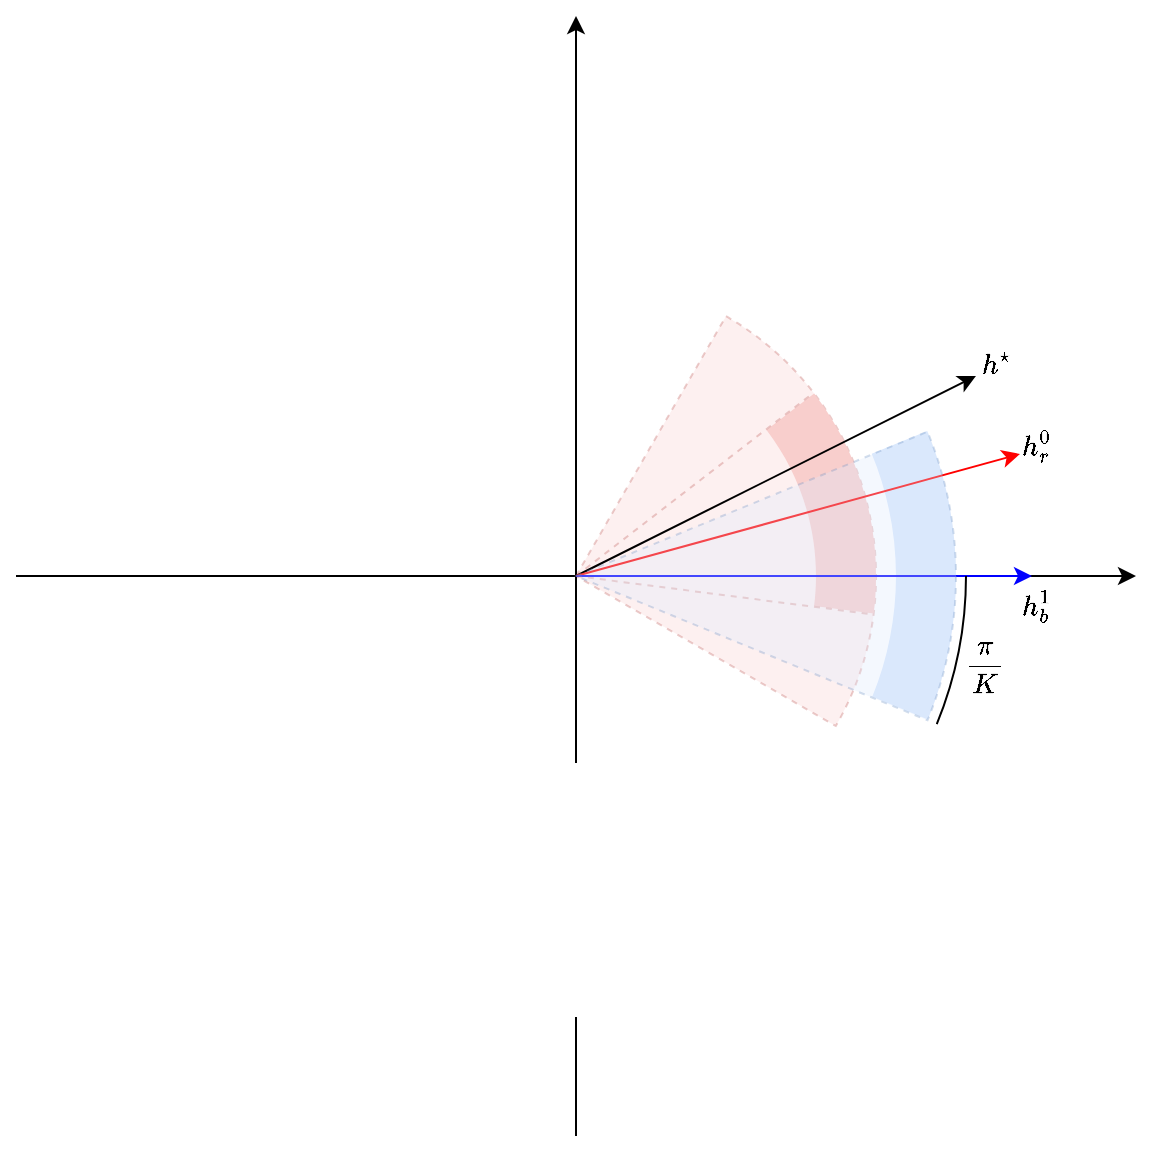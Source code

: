 <mxfile version="20.0.3" type="github">
  <diagram id="85g586EzvK8vTw8IZWv8" name="Page-1">
    <mxGraphModel dx="738" dy="409" grid="1" gridSize="10" guides="1" tooltips="1" connect="1" arrows="1" fold="1" page="1" pageScale="1" pageWidth="827" pageHeight="1169" math="1" shadow="0">
      <root>
        <mxCell id="0" />
        <mxCell id="1" parent="0" />
        <mxCell id="PyO2Ggy3WTRFLJfQddXv-44" value="" style="verticalLabelPosition=bottom;verticalAlign=top;html=1;shape=mxgraph.basic.pie;startAngle=0.125;endAngle=0.375;shadow=0;fillColor=#f8cecc;strokeColor=#b85450;dashed=1;rotation=-15;opacity=30;" vertex="1" parent="1">
          <mxGeometry x="290" y="250" width="300" height="300" as="geometry" />
        </mxCell>
        <mxCell id="PyO2Ggy3WTRFLJfQddXv-4" value="" style="endArrow=classic;html=1;rounded=0;" edge="1" parent="1">
          <mxGeometry width="50" height="50" relative="1" as="geometry">
            <mxPoint x="160" y="400" as="sourcePoint" />
            <mxPoint x="720" y="400" as="targetPoint" />
          </mxGeometry>
        </mxCell>
        <mxCell id="PyO2Ggy3WTRFLJfQddXv-5" value="" style="endArrow=classic;html=1;rounded=0;" edge="1" parent="1">
          <mxGeometry width="50" height="50" relative="1" as="geometry">
            <mxPoint x="440" y="680" as="sourcePoint" />
            <mxPoint x="440" y="120" as="targetPoint" />
          </mxGeometry>
        </mxCell>
        <mxCell id="PyO2Ggy3WTRFLJfQddXv-22" value="$$h^\star$$" style="text;html=1;strokeColor=none;fillColor=none;align=center;verticalAlign=middle;whiteSpace=wrap;rounded=0;shadow=0;dashed=1;" vertex="1" parent="1">
          <mxGeometry x="640" y="280" width="20" height="30" as="geometry" />
        </mxCell>
        <mxCell id="PyO2Ggy3WTRFLJfQddXv-25" value="$$\frac{\pi}{K}$$" style="text;html=1;strokeColor=none;fillColor=none;align=center;verticalAlign=middle;whiteSpace=wrap;rounded=0;shadow=0;sketch=0;" vertex="1" parent="1">
          <mxGeometry x="635" y="430" width="20" height="30" as="geometry" />
        </mxCell>
        <mxCell id="PyO2Ggy3WTRFLJfQddXv-3" value="" style="verticalLabelPosition=bottom;verticalAlign=top;html=1;shape=mxgraph.basic.partConcEllipse;startAngle=0.188;endAngle=0.312;arcWidth=0.2;shadow=0;fillColor=#f8cecc;strokeColor=none;rotation=-3615.13;" vertex="1" parent="1">
          <mxGeometry x="289.998" y="249.998" width="300" height="300" as="geometry" />
        </mxCell>
        <mxCell id="PyO2Ggy3WTRFLJfQddXv-6" value="" style="verticalLabelPosition=bottom;verticalAlign=top;html=1;shape=mxgraph.basic.partConcEllipse;startAngle=0.188;endAngle=0.312;arcWidth=0.158;shadow=0;rotation=-3600.13;fillColor=#dae8fc;strokeColor=none;" vertex="1" parent="1">
          <mxGeometry x="249.998" y="209.998" width="380" height="380" as="geometry" />
        </mxCell>
        <mxCell id="PyO2Ggy3WTRFLJfQddXv-15" value="" style="endArrow=classic;html=1;rounded=0;" edge="1" parent="1">
          <mxGeometry width="50" height="50" relative="1" as="geometry">
            <mxPoint x="439.998" y="399.998" as="sourcePoint" />
            <mxPoint x="640" y="300" as="targetPoint" />
          </mxGeometry>
        </mxCell>
        <mxCell id="PyO2Ggy3WTRFLJfQddXv-7" value="" style="endArrow=classic;html=1;rounded=0;strokeColor=#FF0000;" edge="1" parent="1">
          <mxGeometry width="50" height="50" relative="1" as="geometry">
            <mxPoint x="439.998" y="399.998" as="sourcePoint" />
            <mxPoint x="661.998" y="338.998" as="targetPoint" />
          </mxGeometry>
        </mxCell>
        <mxCell id="PyO2Ggy3WTRFLJfQddXv-16" value="" style="endArrow=classic;html=1;rounded=0;strokeColor=#0000FF;" edge="1" parent="1">
          <mxGeometry width="50" height="50" relative="1" as="geometry">
            <mxPoint x="439.998" y="399.998" as="sourcePoint" />
            <mxPoint x="667.998" y="399.998" as="targetPoint" />
          </mxGeometry>
        </mxCell>
        <mxCell id="PyO2Ggy3WTRFLJfQddXv-17" value="" style="endArrow=none;dashed=1;html=1;rounded=0;strokeColor=#b85450;fillColor=#f8cecc;opacity=30;entryX=0.961;entryY=0.309;entryDx=0;entryDy=0;entryPerimeter=0;" edge="1" parent="1" target="PyO2Ggy3WTRFLJfQddXv-3">
          <mxGeometry width="50" height="50" relative="1" as="geometry">
            <mxPoint x="439.998" y="399.998" as="sourcePoint" />
            <mxPoint x="560" y="310" as="targetPoint" />
          </mxGeometry>
        </mxCell>
        <mxCell id="PyO2Ggy3WTRFLJfQddXv-19" value="" style="endArrow=none;dashed=1;html=1;rounded=0;strokeColor=#b85450;fillColor=#f8cecc;opacity=30;entryX=0.961;entryY=0.691;entryDx=0;entryDy=0;entryPerimeter=0;" edge="1" parent="1" target="PyO2Ggy3WTRFLJfQddXv-3">
          <mxGeometry width="50" height="50" relative="1" as="geometry">
            <mxPoint x="439.998" y="399.998" as="sourcePoint" />
            <mxPoint x="590" y="420" as="targetPoint" />
          </mxGeometry>
        </mxCell>
        <mxCell id="PyO2Ggy3WTRFLJfQddXv-43" value="$$h_r^0$$" style="text;html=1;strokeColor=none;fillColor=none;align=center;verticalAlign=middle;whiteSpace=wrap;rounded=0;shadow=0;sketch=0;" vertex="1" parent="1">
          <mxGeometry x="660" y="320" width="20" height="30" as="geometry" />
        </mxCell>
        <mxCell id="PyO2Ggy3WTRFLJfQddXv-45" value="" style="verticalLabelPosition=bottom;verticalAlign=top;html=1;shape=mxgraph.basic.arc;startAngle=0.25;endAngle=0.312;shadow=0;sketch=0;fontColor=#FF0000;strokeColor=#000000;fillColor=#DAE8FC;gradientColor=none;" vertex="1" parent="1">
          <mxGeometry x="245" y="205" width="390" height="390" as="geometry" />
        </mxCell>
        <mxCell id="PyO2Ggy3WTRFLJfQddXv-47" value="&lt;font color=&quot;#000000&quot;&gt;$$h_b^1$$&lt;/font&gt;" style="text;html=1;strokeColor=none;fillColor=none;align=center;verticalAlign=middle;whiteSpace=wrap;rounded=0;shadow=0;sketch=0;fontColor=#FF0000;" vertex="1" parent="1">
          <mxGeometry x="660" y="400" width="20" height="30" as="geometry" />
        </mxCell>
        <mxCell id="PyO2Ggy3WTRFLJfQddXv-14" value="" style="verticalLabelPosition=bottom;verticalAlign=top;html=1;shape=mxgraph.basic.pie;startAngle=0.188;endAngle=0.312;shadow=0;fillColor=#dae8fc;strokeColor=#6c8ebf;dashed=1;rotation=0;opacity=30;" vertex="1" parent="1">
          <mxGeometry x="249.998" y="209.998" width="380" height="380" as="geometry" />
        </mxCell>
      </root>
    </mxGraphModel>
  </diagram>
</mxfile>
